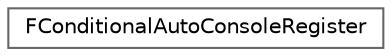 digraph "Graphical Class Hierarchy"
{
 // INTERACTIVE_SVG=YES
 // LATEX_PDF_SIZE
  bgcolor="transparent";
  edge [fontname=Helvetica,fontsize=10,labelfontname=Helvetica,labelfontsize=10];
  node [fontname=Helvetica,fontsize=10,shape=box,height=0.2,width=0.4];
  rankdir="LR";
  Node0 [id="Node000000",label="FConditionalAutoConsoleRegister",height=0.2,width=0.4,color="grey40", fillcolor="white", style="filled",URL="$df/d26/structFConditionalAutoConsoleRegister.html",tooltip=" "];
}
